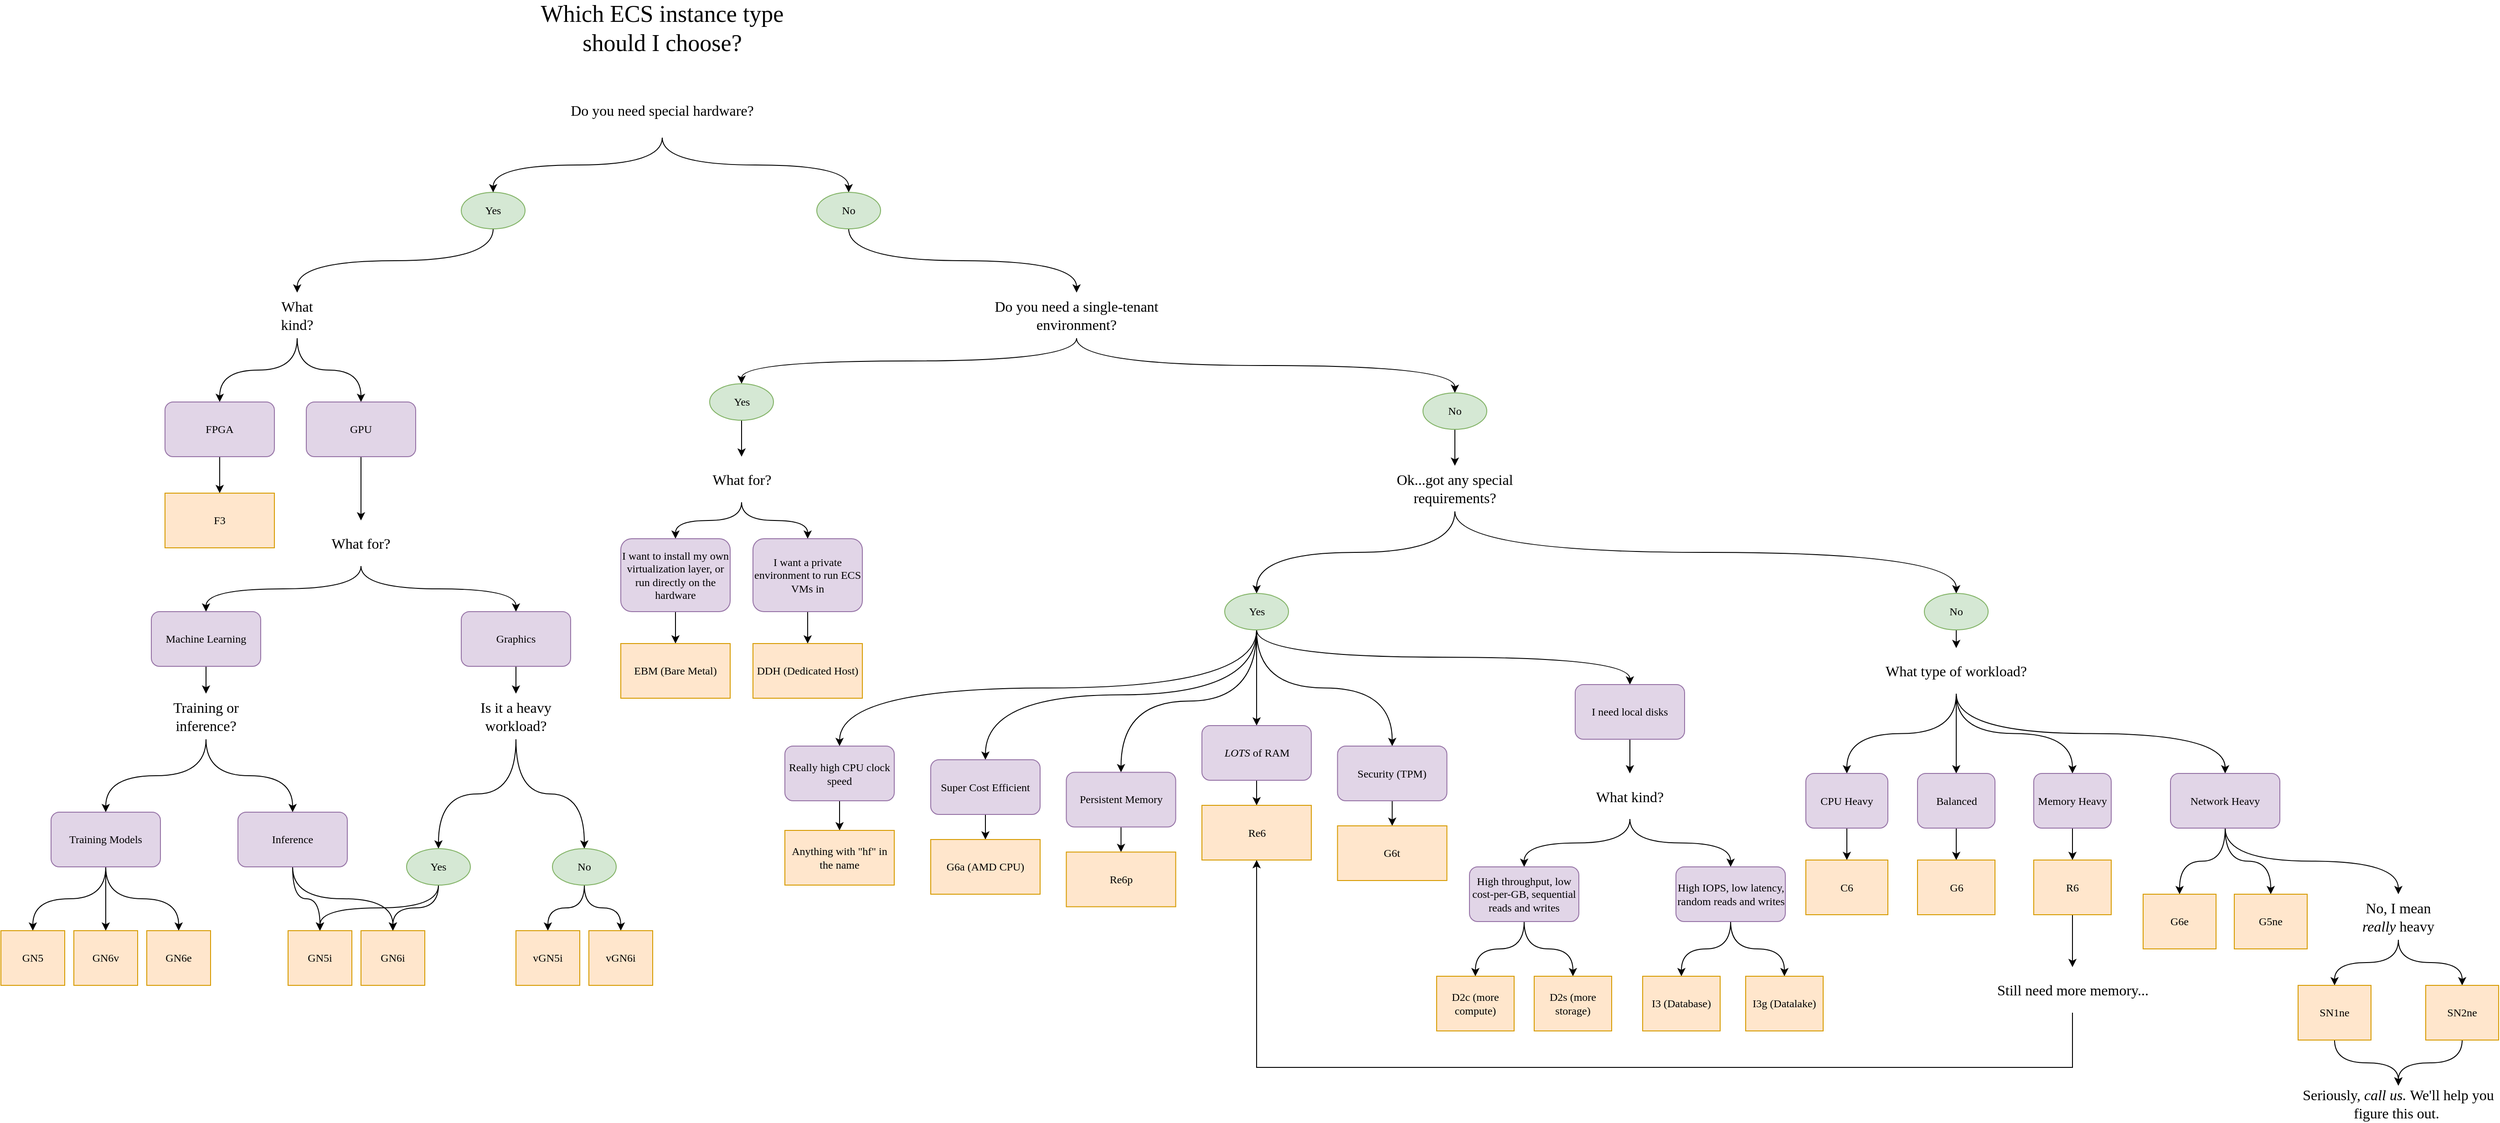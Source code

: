 <mxfile version="14.6.13" type="device"><diagram id="n8OaOCnYiRlnfRQktwz9" name="Page-1"><mxGraphModel dx="2201" dy="877" grid="1" gridSize="10" guides="1" tooltips="1" connect="1" arrows="1" fold="1" page="1" pageScale="1" pageWidth="850" pageHeight="1100" math="0" shadow="0"><root><mxCell id="0"/><mxCell id="1" parent="0"/><mxCell id="SPSwQ6wSTdRWFY398Ety-9" value="&lt;font style=&quot;font-size: 26px&quot;&gt;Which ECS instance type should I choose?&lt;/font&gt;" style="text;html=1;strokeColor=none;fillColor=none;align=center;verticalAlign=middle;whiteSpace=wrap;rounded=0;fontFamily=Verdana;" parent="1" vertex="1"><mxGeometry x="278" y="30" width="295" height="60" as="geometry"/></mxCell><mxCell id="SPSwQ6wSTdRWFY398Ety-26" style="edgeStyle=orthogonalEdgeStyle;curved=1;rounded=0;orthogonalLoop=1;jettySize=auto;html=1;exitX=0.5;exitY=1;exitDx=0;exitDy=0;entryX=0.5;entryY=0;entryDx=0;entryDy=0;fontFamily=Verdana;" parent="1" source="SPSwQ6wSTdRWFY398Ety-14" target="SPSwQ6wSTdRWFY398Ety-22" edge="1"><mxGeometry relative="1" as="geometry"/></mxCell><mxCell id="SPSwQ6wSTdRWFY398Ety-14" value="Yes" style="ellipse;whiteSpace=wrap;html=1;fontFamily=Verdana;fillColor=#d5e8d4;strokeColor=#82b366;" parent="1" vertex="1"><mxGeometry x="205" y="240" width="70" height="40" as="geometry"/></mxCell><mxCell id="SPSwQ6wSTdRWFY398Ety-20" style="edgeStyle=orthogonalEdgeStyle;curved=1;rounded=0;orthogonalLoop=1;jettySize=auto;html=1;exitX=0.5;exitY=1;exitDx=0;exitDy=0;entryX=0.5;entryY=0;entryDx=0;entryDy=0;fontFamily=Verdana;" parent="1" source="SPSwQ6wSTdRWFY398Ety-17" target="SPSwQ6wSTdRWFY398Ety-14" edge="1"><mxGeometry relative="1" as="geometry"/></mxCell><mxCell id="SPSwQ6wSTdRWFY398Ety-21" style="edgeStyle=orthogonalEdgeStyle;curved=1;rounded=0;orthogonalLoop=1;jettySize=auto;html=1;exitX=0.5;exitY=1;exitDx=0;exitDy=0;entryX=0.5;entryY=0;entryDx=0;entryDy=0;fontFamily=Verdana;" parent="1" source="SPSwQ6wSTdRWFY398Ety-17" target="SPSwQ6wSTdRWFY398Ety-18" edge="1"><mxGeometry relative="1" as="geometry"/></mxCell><mxCell id="SPSwQ6wSTdRWFY398Ety-17" value="&lt;font style=&quot;font-size: 16px&quot;&gt;Do you need special hardware?&lt;/font&gt;" style="text;html=1;strokeColor=none;fillColor=none;align=center;verticalAlign=middle;whiteSpace=wrap;rounded=0;fontFamily=Verdana;" parent="1" vertex="1"><mxGeometry x="278" y="120" width="295" height="60" as="geometry"/></mxCell><mxCell id="SPSwQ6wSTdRWFY398Ety-79" style="edgeStyle=orthogonalEdgeStyle;curved=1;rounded=0;orthogonalLoop=1;jettySize=auto;html=1;exitX=0.5;exitY=1;exitDx=0;exitDy=0;entryX=0.5;entryY=0;entryDx=0;entryDy=0;fontFamily=Verdana;" parent="1" source="SPSwQ6wSTdRWFY398Ety-18" target="SPSwQ6wSTdRWFY398Ety-76" edge="1"><mxGeometry relative="1" as="geometry"/></mxCell><mxCell id="SPSwQ6wSTdRWFY398Ety-18" value="No" style="ellipse;whiteSpace=wrap;html=1;fontFamily=Verdana;fillColor=#d5e8d4;strokeColor=#82b366;" parent="1" vertex="1"><mxGeometry x="595" y="240" width="70" height="40" as="geometry"/></mxCell><mxCell id="SPSwQ6wSTdRWFY398Ety-27" style="edgeStyle=orthogonalEdgeStyle;curved=1;rounded=0;orthogonalLoop=1;jettySize=auto;html=1;exitX=0.5;exitY=1;exitDx=0;exitDy=0;entryX=0.5;entryY=0;entryDx=0;entryDy=0;fontFamily=Verdana;" parent="1" source="SPSwQ6wSTdRWFY398Ety-22" target="SPSwQ6wSTdRWFY398Ety-23" edge="1"><mxGeometry relative="1" as="geometry"/></mxCell><mxCell id="SPSwQ6wSTdRWFY398Ety-29" style="edgeStyle=orthogonalEdgeStyle;curved=1;rounded=0;orthogonalLoop=1;jettySize=auto;html=1;exitX=0.5;exitY=1;exitDx=0;exitDy=0;entryX=0.5;entryY=0;entryDx=0;entryDy=0;fontFamily=Verdana;" parent="1" source="SPSwQ6wSTdRWFY398Ety-22" target="SPSwQ6wSTdRWFY398Ety-24" edge="1"><mxGeometry relative="1" as="geometry"/></mxCell><mxCell id="SPSwQ6wSTdRWFY398Ety-22" value="&lt;font style=&quot;font-size: 16px&quot;&gt;What kind?&lt;/font&gt;" style="text;html=1;strokeColor=none;fillColor=none;align=center;verticalAlign=middle;whiteSpace=wrap;rounded=0;fontFamily=Verdana;" parent="1" vertex="1"><mxGeometry x="-10" y="350" width="70" height="50" as="geometry"/></mxCell><mxCell id="SPSwQ6wSTdRWFY398Ety-31" style="edgeStyle=orthogonalEdgeStyle;curved=1;rounded=0;orthogonalLoop=1;jettySize=auto;html=1;exitX=0.5;exitY=1;exitDx=0;exitDy=0;entryX=0.5;entryY=0;entryDx=0;entryDy=0;fontFamily=Verdana;" parent="1" source="SPSwQ6wSTdRWFY398Ety-23" target="SPSwQ6wSTdRWFY398Ety-30" edge="1"><mxGeometry relative="1" as="geometry"/></mxCell><mxCell id="SPSwQ6wSTdRWFY398Ety-23" value="FPGA" style="rounded=1;whiteSpace=wrap;html=1;fontFamily=Verdana;fillColor=#e1d5e7;strokeColor=#9673a6;" parent="1" vertex="1"><mxGeometry x="-120" y="470" width="120" height="60" as="geometry"/></mxCell><mxCell id="SPSwQ6wSTdRWFY398Ety-35" style="edgeStyle=orthogonalEdgeStyle;curved=1;rounded=0;orthogonalLoop=1;jettySize=auto;html=1;exitX=0.5;exitY=1;exitDx=0;exitDy=0;entryX=0.5;entryY=0;entryDx=0;entryDy=0;fontFamily=Verdana;" parent="1" source="SPSwQ6wSTdRWFY398Ety-24" target="SPSwQ6wSTdRWFY398Ety-32" edge="1"><mxGeometry relative="1" as="geometry"/></mxCell><mxCell id="SPSwQ6wSTdRWFY398Ety-24" value="GPU" style="rounded=1;whiteSpace=wrap;html=1;fontFamily=Verdana;fillColor=#e1d5e7;strokeColor=#9673a6;" parent="1" vertex="1"><mxGeometry x="35" y="470" width="120" height="60" as="geometry"/></mxCell><mxCell id="SPSwQ6wSTdRWFY398Ety-30" value="F3" style="rounded=0;whiteSpace=wrap;html=1;fontFamily=Verdana;fillColor=#ffe6cc;strokeColor=#d79b00;" parent="1" vertex="1"><mxGeometry x="-120" y="570" width="120" height="60" as="geometry"/></mxCell><mxCell id="SPSwQ6wSTdRWFY398Ety-37" style="edgeStyle=orthogonalEdgeStyle;curved=1;rounded=0;orthogonalLoop=1;jettySize=auto;html=1;exitX=0.5;exitY=1;exitDx=0;exitDy=0;entryX=0.5;entryY=0;entryDx=0;entryDy=0;fontFamily=Verdana;" parent="1" source="SPSwQ6wSTdRWFY398Ety-32" target="SPSwQ6wSTdRWFY398Ety-33" edge="1"><mxGeometry relative="1" as="geometry"/></mxCell><mxCell id="SPSwQ6wSTdRWFY398Ety-38" style="edgeStyle=orthogonalEdgeStyle;curved=1;rounded=0;orthogonalLoop=1;jettySize=auto;html=1;exitX=0.5;exitY=1;exitDx=0;exitDy=0;fontFamily=Verdana;" parent="1" source="SPSwQ6wSTdRWFY398Ety-32" target="SPSwQ6wSTdRWFY398Ety-34" edge="1"><mxGeometry relative="1" as="geometry"/></mxCell><mxCell id="SPSwQ6wSTdRWFY398Ety-32" value="&lt;font style=&quot;font-size: 16px&quot;&gt;What for?&lt;/font&gt;" style="text;html=1;strokeColor=none;fillColor=none;align=center;verticalAlign=middle;whiteSpace=wrap;rounded=0;fontFamily=Verdana;" parent="1" vertex="1"><mxGeometry x="60" y="600" width="70" height="50" as="geometry"/></mxCell><mxCell id="SPSwQ6wSTdRWFY398Ety-64" style="edgeStyle=orthogonalEdgeStyle;curved=1;rounded=0;orthogonalLoop=1;jettySize=auto;html=1;exitX=0.5;exitY=1;exitDx=0;exitDy=0;fontFamily=Verdana;" parent="1" source="SPSwQ6wSTdRWFY398Ety-33" target="SPSwQ6wSTdRWFY398Ety-59" edge="1"><mxGeometry relative="1" as="geometry"/></mxCell><mxCell id="SPSwQ6wSTdRWFY398Ety-33" value="Machine Learning" style="rounded=1;whiteSpace=wrap;html=1;fontFamily=Verdana;fillColor=#e1d5e7;strokeColor=#9673a6;" parent="1" vertex="1"><mxGeometry x="-135" y="700" width="120" height="60" as="geometry"/></mxCell><mxCell id="SPSwQ6wSTdRWFY398Ety-58" style="edgeStyle=orthogonalEdgeStyle;curved=1;rounded=0;orthogonalLoop=1;jettySize=auto;html=1;exitX=0.5;exitY=1;exitDx=0;exitDy=0;fontFamily=Verdana;" parent="1" source="SPSwQ6wSTdRWFY398Ety-34" target="SPSwQ6wSTdRWFY398Ety-42" edge="1"><mxGeometry relative="1" as="geometry"/></mxCell><mxCell id="SPSwQ6wSTdRWFY398Ety-34" value="Graphics" style="rounded=1;whiteSpace=wrap;html=1;fontFamily=Verdana;fillColor=#e1d5e7;strokeColor=#9673a6;" parent="1" vertex="1"><mxGeometry x="205" y="700" width="120" height="60" as="geometry"/></mxCell><mxCell id="SPSwQ6wSTdRWFY398Ety-67" style="edgeStyle=orthogonalEdgeStyle;curved=1;rounded=0;orthogonalLoop=1;jettySize=auto;html=1;exitX=0.5;exitY=1;exitDx=0;exitDy=0;fontFamily=Verdana;" parent="1" source="SPSwQ6wSTdRWFY398Ety-42" target="SPSwQ6wSTdRWFY398Ety-43" edge="1"><mxGeometry relative="1" as="geometry"/></mxCell><mxCell id="SPSwQ6wSTdRWFY398Ety-68" style="edgeStyle=orthogonalEdgeStyle;curved=1;rounded=0;orthogonalLoop=1;jettySize=auto;html=1;exitX=0.5;exitY=1;exitDx=0;exitDy=0;fontFamily=Verdana;" parent="1" source="SPSwQ6wSTdRWFY398Ety-42" target="SPSwQ6wSTdRWFY398Ety-44" edge="1"><mxGeometry relative="1" as="geometry"/></mxCell><mxCell id="SPSwQ6wSTdRWFY398Ety-42" value="&lt;font style=&quot;font-size: 16px&quot;&gt;Is it a heavy workload?&lt;/font&gt;" style="text;html=1;strokeColor=none;fillColor=none;align=center;verticalAlign=middle;whiteSpace=wrap;rounded=0;fontFamily=Verdana;" parent="1" vertex="1"><mxGeometry x="205" y="790" width="120" height="50" as="geometry"/></mxCell><mxCell id="SPSwQ6wSTdRWFY398Ety-54" style="edgeStyle=orthogonalEdgeStyle;curved=1;rounded=0;orthogonalLoop=1;jettySize=auto;html=1;exitX=0.5;exitY=1;exitDx=0;exitDy=0;entryX=0.5;entryY=0;entryDx=0;entryDy=0;fontFamily=Verdana;" parent="1" source="SPSwQ6wSTdRWFY398Ety-43" target="SPSwQ6wSTdRWFY398Ety-53" edge="1"><mxGeometry relative="1" as="geometry"/></mxCell><mxCell id="SPSwQ6wSTdRWFY398Ety-55" style="edgeStyle=orthogonalEdgeStyle;curved=1;rounded=0;orthogonalLoop=1;jettySize=auto;html=1;exitX=0.5;exitY=1;exitDx=0;exitDy=0;fontFamily=Verdana;" parent="1" source="SPSwQ6wSTdRWFY398Ety-43" target="SPSwQ6wSTdRWFY398Ety-52" edge="1"><mxGeometry relative="1" as="geometry"/></mxCell><mxCell id="SPSwQ6wSTdRWFY398Ety-43" value="Yes" style="ellipse;whiteSpace=wrap;html=1;fontFamily=Verdana;fillColor=#d5e8d4;strokeColor=#82b366;" parent="1" vertex="1"><mxGeometry x="145" y="960" width="70" height="40" as="geometry"/></mxCell><mxCell id="SPSwQ6wSTdRWFY398Ety-56" style="edgeStyle=orthogonalEdgeStyle;curved=1;rounded=0;orthogonalLoop=1;jettySize=auto;html=1;exitX=0.5;exitY=1;exitDx=0;exitDy=0;entryX=0.5;entryY=0;entryDx=0;entryDy=0;fontFamily=Verdana;" parent="1" source="SPSwQ6wSTdRWFY398Ety-44" target="SPSwQ6wSTdRWFY398Ety-49" edge="1"><mxGeometry relative="1" as="geometry"/></mxCell><mxCell id="SPSwQ6wSTdRWFY398Ety-57" style="edgeStyle=orthogonalEdgeStyle;curved=1;rounded=0;orthogonalLoop=1;jettySize=auto;html=1;exitX=0.5;exitY=1;exitDx=0;exitDy=0;entryX=0.5;entryY=0;entryDx=0;entryDy=0;fontFamily=Verdana;" parent="1" source="SPSwQ6wSTdRWFY398Ety-44" target="SPSwQ6wSTdRWFY398Ety-48" edge="1"><mxGeometry relative="1" as="geometry"/></mxCell><mxCell id="SPSwQ6wSTdRWFY398Ety-44" value="No" style="ellipse;whiteSpace=wrap;html=1;fontFamily=Verdana;fillColor=#d5e8d4;strokeColor=#82b366;" parent="1" vertex="1"><mxGeometry x="305" y="960" width="70" height="40" as="geometry"/></mxCell><mxCell id="SPSwQ6wSTdRWFY398Ety-48" value="vGN6i" style="rounded=0;whiteSpace=wrap;html=1;fontFamily=Verdana;fillColor=#ffe6cc;strokeColor=#d79b00;" parent="1" vertex="1"><mxGeometry x="345" y="1050" width="70" height="60" as="geometry"/></mxCell><mxCell id="SPSwQ6wSTdRWFY398Ety-49" value="vGN5i" style="rounded=0;whiteSpace=wrap;html=1;fontFamily=Verdana;fillColor=#ffe6cc;strokeColor=#d79b00;" parent="1" vertex="1"><mxGeometry x="265" y="1050" width="70" height="60" as="geometry"/></mxCell><mxCell id="SPSwQ6wSTdRWFY398Ety-52" value="GN6i" style="rounded=0;whiteSpace=wrap;html=1;fontFamily=Verdana;fillColor=#ffe6cc;strokeColor=#d79b00;" parent="1" vertex="1"><mxGeometry x="95" y="1050" width="70" height="60" as="geometry"/></mxCell><mxCell id="SPSwQ6wSTdRWFY398Ety-53" value="GN5i" style="rounded=0;whiteSpace=wrap;html=1;fontFamily=Verdana;fillColor=#ffe6cc;strokeColor=#d79b00;" parent="1" vertex="1"><mxGeometry x="15" y="1050" width="70" height="60" as="geometry"/></mxCell><mxCell id="SPSwQ6wSTdRWFY398Ety-65" style="edgeStyle=orthogonalEdgeStyle;curved=1;rounded=0;orthogonalLoop=1;jettySize=auto;html=1;exitX=0.5;exitY=1;exitDx=0;exitDy=0;entryX=0.5;entryY=0;entryDx=0;entryDy=0;fontFamily=Verdana;" parent="1" source="SPSwQ6wSTdRWFY398Ety-59" target="SPSwQ6wSTdRWFY398Ety-60" edge="1"><mxGeometry relative="1" as="geometry"/></mxCell><mxCell id="SPSwQ6wSTdRWFY398Ety-66" style="edgeStyle=orthogonalEdgeStyle;curved=1;rounded=0;orthogonalLoop=1;jettySize=auto;html=1;exitX=0.5;exitY=1;exitDx=0;exitDy=0;entryX=0.5;entryY=0;entryDx=0;entryDy=0;fontFamily=Verdana;" parent="1" source="SPSwQ6wSTdRWFY398Ety-59" target="SPSwQ6wSTdRWFY398Ety-61" edge="1"><mxGeometry relative="1" as="geometry"/></mxCell><mxCell id="SPSwQ6wSTdRWFY398Ety-59" value="&lt;font style=&quot;font-size: 16px&quot;&gt;Training or inference?&lt;/font&gt;" style="text;html=1;strokeColor=none;fillColor=none;align=center;verticalAlign=middle;whiteSpace=wrap;rounded=0;fontFamily=Verdana;" parent="1" vertex="1"><mxGeometry x="-130" y="790" width="110" height="50" as="geometry"/></mxCell><mxCell id="SPSwQ6wSTdRWFY398Ety-73" style="edgeStyle=orthogonalEdgeStyle;curved=1;rounded=0;orthogonalLoop=1;jettySize=auto;html=1;exitX=0.5;exitY=1;exitDx=0;exitDy=0;entryX=0.5;entryY=0;entryDx=0;entryDy=0;fontFamily=Verdana;" parent="1" source="SPSwQ6wSTdRWFY398Ety-60" target="SPSwQ6wSTdRWFY398Ety-69" edge="1"><mxGeometry relative="1" as="geometry"/></mxCell><mxCell id="SPSwQ6wSTdRWFY398Ety-74" style="edgeStyle=orthogonalEdgeStyle;curved=1;rounded=0;orthogonalLoop=1;jettySize=auto;html=1;exitX=0.5;exitY=1;exitDx=0;exitDy=0;entryX=0.5;entryY=0;entryDx=0;entryDy=0;fontFamily=Verdana;" parent="1" source="SPSwQ6wSTdRWFY398Ety-60" target="SPSwQ6wSTdRWFY398Ety-72" edge="1"><mxGeometry relative="1" as="geometry"/></mxCell><mxCell id="SPSwQ6wSTdRWFY398Ety-75" style="edgeStyle=orthogonalEdgeStyle;curved=1;rounded=0;orthogonalLoop=1;jettySize=auto;html=1;exitX=0.5;exitY=1;exitDx=0;exitDy=0;entryX=0.5;entryY=0;entryDx=0;entryDy=0;fontFamily=Verdana;" parent="1" source="SPSwQ6wSTdRWFY398Ety-60" target="SPSwQ6wSTdRWFY398Ety-71" edge="1"><mxGeometry relative="1" as="geometry"/></mxCell><mxCell id="SPSwQ6wSTdRWFY398Ety-60" value="Training Models" style="rounded=1;whiteSpace=wrap;html=1;fontFamily=Verdana;fillColor=#e1d5e7;strokeColor=#9673a6;" parent="1" vertex="1"><mxGeometry x="-245" y="920" width="120" height="60" as="geometry"/></mxCell><mxCell id="SPSwQ6wSTdRWFY398Ety-62" style="edgeStyle=orthogonalEdgeStyle;curved=1;rounded=0;orthogonalLoop=1;jettySize=auto;html=1;exitX=0.5;exitY=1;exitDx=0;exitDy=0;entryX=0.5;entryY=0;entryDx=0;entryDy=0;fontFamily=Verdana;" parent="1" source="SPSwQ6wSTdRWFY398Ety-61" target="SPSwQ6wSTdRWFY398Ety-52" edge="1"><mxGeometry relative="1" as="geometry"/></mxCell><mxCell id="SPSwQ6wSTdRWFY398Ety-63" style="edgeStyle=orthogonalEdgeStyle;curved=1;rounded=0;orthogonalLoop=1;jettySize=auto;html=1;exitX=0.5;exitY=1;exitDx=0;exitDy=0;entryX=0.5;entryY=0;entryDx=0;entryDy=0;fontFamily=Verdana;" parent="1" source="SPSwQ6wSTdRWFY398Ety-61" target="SPSwQ6wSTdRWFY398Ety-53" edge="1"><mxGeometry relative="1" as="geometry"/></mxCell><mxCell id="SPSwQ6wSTdRWFY398Ety-61" value="Inference" style="rounded=1;whiteSpace=wrap;html=1;fontFamily=Verdana;fillColor=#e1d5e7;strokeColor=#9673a6;" parent="1" vertex="1"><mxGeometry x="-40" y="920" width="120" height="60" as="geometry"/></mxCell><mxCell id="SPSwQ6wSTdRWFY398Ety-69" value="GN5" style="rounded=0;whiteSpace=wrap;html=1;fontFamily=Verdana;fillColor=#ffe6cc;strokeColor=#d79b00;" parent="1" vertex="1"><mxGeometry x="-300" y="1050" width="70" height="60" as="geometry"/></mxCell><mxCell id="SPSwQ6wSTdRWFY398Ety-71" value="GN6v" style="rounded=0;whiteSpace=wrap;html=1;fontFamily=Verdana;fillColor=#ffe6cc;strokeColor=#d79b00;" parent="1" vertex="1"><mxGeometry x="-220" y="1050" width="70" height="60" as="geometry"/></mxCell><mxCell id="SPSwQ6wSTdRWFY398Ety-72" value="GN6e" style="rounded=0;whiteSpace=wrap;html=1;fontFamily=Verdana;fillColor=#ffe6cc;strokeColor=#d79b00;" parent="1" vertex="1"><mxGeometry x="-140" y="1050" width="70" height="60" as="geometry"/></mxCell><mxCell id="SPSwQ6wSTdRWFY398Ety-85" style="edgeStyle=orthogonalEdgeStyle;curved=1;rounded=0;orthogonalLoop=1;jettySize=auto;html=1;exitX=0.5;exitY=1;exitDx=0;exitDy=0;entryX=0.5;entryY=0;entryDx=0;entryDy=0;fontFamily=Verdana;" parent="1" source="SPSwQ6wSTdRWFY398Ety-76" target="SPSwQ6wSTdRWFY398Ety-82" edge="1"><mxGeometry relative="1" as="geometry"/></mxCell><mxCell id="SPSwQ6wSTdRWFY398Ety-86" style="edgeStyle=orthogonalEdgeStyle;curved=1;rounded=0;orthogonalLoop=1;jettySize=auto;html=1;exitX=0.5;exitY=1;exitDx=0;exitDy=0;fontFamily=Verdana;" parent="1" source="SPSwQ6wSTdRWFY398Ety-76" target="SPSwQ6wSTdRWFY398Ety-84" edge="1"><mxGeometry relative="1" as="geometry"/></mxCell><mxCell id="SPSwQ6wSTdRWFY398Ety-76" value="&lt;span style=&quot;font-size: 16px&quot;&gt;Do you need a single-tenant environment?&lt;/span&gt;" style="text;html=1;strokeColor=none;fillColor=none;align=center;verticalAlign=middle;whiteSpace=wrap;rounded=0;fontFamily=Verdana;" parent="1" vertex="1"><mxGeometry x="760" y="350" width="240" height="50" as="geometry"/></mxCell><mxCell id="SPSwQ6wSTdRWFY398Ety-88" style="edgeStyle=orthogonalEdgeStyle;curved=1;rounded=0;orthogonalLoop=1;jettySize=auto;html=1;exitX=0.5;exitY=1;exitDx=0;exitDy=0;fontFamily=Verdana;" parent="1" source="SPSwQ6wSTdRWFY398Ety-82" target="SPSwQ6wSTdRWFY398Ety-87" edge="1"><mxGeometry relative="1" as="geometry"/></mxCell><mxCell id="SPSwQ6wSTdRWFY398Ety-82" value="Yes" style="ellipse;whiteSpace=wrap;html=1;fontFamily=Verdana;fillColor=#d5e8d4;strokeColor=#82b366;" parent="1" vertex="1"><mxGeometry x="477.5" y="450" width="70" height="40" as="geometry"/></mxCell><mxCell id="SPSwQ6wSTdRWFY398Ety-104" style="edgeStyle=orthogonalEdgeStyle;curved=1;rounded=0;orthogonalLoop=1;jettySize=auto;html=1;exitX=0.5;exitY=1;exitDx=0;exitDy=0;entryX=0.5;entryY=0;entryDx=0;entryDy=0;fontFamily=Verdana;" parent="1" source="SPSwQ6wSTdRWFY398Ety-84" target="SPSwQ6wSTdRWFY398Ety-101" edge="1"><mxGeometry relative="1" as="geometry"/></mxCell><mxCell id="SPSwQ6wSTdRWFY398Ety-84" value="No" style="ellipse;whiteSpace=wrap;html=1;fontFamily=Verdana;fillColor=#d5e8d4;strokeColor=#82b366;" parent="1" vertex="1"><mxGeometry x="1260" y="460" width="70" height="40" as="geometry"/></mxCell><mxCell id="SPSwQ6wSTdRWFY398Ety-91" style="edgeStyle=orthogonalEdgeStyle;curved=1;rounded=0;orthogonalLoop=1;jettySize=auto;html=1;exitX=0.5;exitY=1;exitDx=0;exitDy=0;fontFamily=Verdana;" parent="1" source="SPSwQ6wSTdRWFY398Ety-87" target="SPSwQ6wSTdRWFY398Ety-89" edge="1"><mxGeometry relative="1" as="geometry"/></mxCell><mxCell id="SPSwQ6wSTdRWFY398Ety-92" style="edgeStyle=orthogonalEdgeStyle;curved=1;rounded=0;orthogonalLoop=1;jettySize=auto;html=1;exitX=0.5;exitY=1;exitDx=0;exitDy=0;entryX=0.5;entryY=0;entryDx=0;entryDy=0;fontFamily=Verdana;" parent="1" source="SPSwQ6wSTdRWFY398Ety-87" target="SPSwQ6wSTdRWFY398Ety-90" edge="1"><mxGeometry relative="1" as="geometry"/></mxCell><mxCell id="SPSwQ6wSTdRWFY398Ety-87" value="&lt;span style=&quot;font-size: 16px&quot;&gt;What for?&lt;/span&gt;" style="text;html=1;strokeColor=none;fillColor=none;align=center;verticalAlign=middle;whiteSpace=wrap;rounded=0;fontFamily=Verdana;" parent="1" vertex="1"><mxGeometry x="422.5" y="530" width="180" height="50" as="geometry"/></mxCell><mxCell id="SPSwQ6wSTdRWFY398Ety-95" style="edgeStyle=orthogonalEdgeStyle;curved=1;rounded=0;orthogonalLoop=1;jettySize=auto;html=1;exitX=0.5;exitY=1;exitDx=0;exitDy=0;entryX=0.5;entryY=0;entryDx=0;entryDy=0;fontFamily=Verdana;" parent="1" source="SPSwQ6wSTdRWFY398Ety-89" target="SPSwQ6wSTdRWFY398Ety-93" edge="1"><mxGeometry relative="1" as="geometry"/></mxCell><mxCell id="SPSwQ6wSTdRWFY398Ety-89" value="I want to install my own virtualization layer, or run directly on the hardware" style="rounded=1;whiteSpace=wrap;html=1;fontFamily=Verdana;fillColor=#e1d5e7;strokeColor=#9673a6;" parent="1" vertex="1"><mxGeometry x="380" y="620" width="120" height="80" as="geometry"/></mxCell><mxCell id="SPSwQ6wSTdRWFY398Ety-96" style="edgeStyle=orthogonalEdgeStyle;curved=1;rounded=0;orthogonalLoop=1;jettySize=auto;html=1;exitX=0.5;exitY=1;exitDx=0;exitDy=0;entryX=0.5;entryY=0;entryDx=0;entryDy=0;fontFamily=Verdana;" parent="1" source="SPSwQ6wSTdRWFY398Ety-90" target="SPSwQ6wSTdRWFY398Ety-94" edge="1"><mxGeometry relative="1" as="geometry"/></mxCell><mxCell id="SPSwQ6wSTdRWFY398Ety-90" value="I want a private environment to run ECS VMs in" style="rounded=1;whiteSpace=wrap;html=1;fontFamily=Verdana;fillColor=#e1d5e7;strokeColor=#9673a6;" parent="1" vertex="1"><mxGeometry x="525" y="620" width="120" height="80" as="geometry"/></mxCell><mxCell id="SPSwQ6wSTdRWFY398Ety-93" value="EBM (Bare Metal)" style="rounded=0;whiteSpace=wrap;html=1;fontFamily=Verdana;fillColor=#ffe6cc;strokeColor=#d79b00;" parent="1" vertex="1"><mxGeometry x="380" y="735" width="120" height="60" as="geometry"/></mxCell><mxCell id="SPSwQ6wSTdRWFY398Ety-94" value="DDH (Dedicated Host)" style="rounded=0;whiteSpace=wrap;html=1;fontFamily=Verdana;fillColor=#ffe6cc;strokeColor=#d79b00;" parent="1" vertex="1"><mxGeometry x="525" y="735" width="120" height="60" as="geometry"/></mxCell><mxCell id="SPSwQ6wSTdRWFY398Ety-105" style="edgeStyle=orthogonalEdgeStyle;curved=1;rounded=0;orthogonalLoop=1;jettySize=auto;html=1;exitX=0.5;exitY=1;exitDx=0;exitDy=0;entryX=0.5;entryY=0;entryDx=0;entryDy=0;fontFamily=Verdana;" parent="1" source="SPSwQ6wSTdRWFY398Ety-101" target="SPSwQ6wSTdRWFY398Ety-102" edge="1"><mxGeometry relative="1" as="geometry"/></mxCell><mxCell id="SPSwQ6wSTdRWFY398Ety-106" style="edgeStyle=orthogonalEdgeStyle;curved=1;rounded=0;orthogonalLoop=1;jettySize=auto;html=1;exitX=0.5;exitY=1;exitDx=0;exitDy=0;entryX=0.5;entryY=0;entryDx=0;entryDy=0;fontFamily=Verdana;" parent="1" source="SPSwQ6wSTdRWFY398Ety-101" target="SPSwQ6wSTdRWFY398Ety-103" edge="1"><mxGeometry relative="1" as="geometry"/></mxCell><mxCell id="SPSwQ6wSTdRWFY398Ety-101" value="&lt;span style=&quot;font-size: 16px&quot;&gt;Ok...got any special requirements?&lt;/span&gt;" style="text;html=1;strokeColor=none;fillColor=none;align=center;verticalAlign=middle;whiteSpace=wrap;rounded=0;fontFamily=Verdana;" parent="1" vertex="1"><mxGeometry x="1205" y="540" width="180" height="50" as="geometry"/></mxCell><mxCell id="SPSwQ6wSTdRWFY398Ety-156" style="edgeStyle=orthogonalEdgeStyle;curved=1;rounded=0;orthogonalLoop=1;jettySize=auto;html=1;exitX=0.5;exitY=1;exitDx=0;exitDy=0;entryX=0.5;entryY=0;entryDx=0;entryDy=0;fontFamily=Verdana;" parent="1" source="SPSwQ6wSTdRWFY398Ety-102" target="SPSwQ6wSTdRWFY398Ety-140" edge="1"><mxGeometry relative="1" as="geometry"/></mxCell><mxCell id="SPSwQ6wSTdRWFY398Ety-169" style="edgeStyle=orthogonalEdgeStyle;curved=1;rounded=0;orthogonalLoop=1;jettySize=auto;html=1;exitX=0.5;exitY=1;exitDx=0;exitDy=0;entryX=0.5;entryY=0;entryDx=0;entryDy=0;fontFamily=Verdana;" parent="1" source="SPSwQ6wSTdRWFY398Ety-102" target="SPSwQ6wSTdRWFY398Ety-160" edge="1"><mxGeometry relative="1" as="geometry"/></mxCell><mxCell id="SPSwQ6wSTdRWFY398Ety-170" style="edgeStyle=orthogonalEdgeStyle;curved=1;rounded=0;orthogonalLoop=1;jettySize=auto;html=1;exitX=0.5;exitY=1;exitDx=0;exitDy=0;entryX=0.5;entryY=0;entryDx=0;entryDy=0;fontFamily=Verdana;" parent="1" source="SPSwQ6wSTdRWFY398Ety-102" target="SPSwQ6wSTdRWFY398Ety-157" edge="1"><mxGeometry relative="1" as="geometry"/></mxCell><mxCell id="SPSwQ6wSTdRWFY398Ety-171" style="edgeStyle=orthogonalEdgeStyle;curved=1;rounded=0;orthogonalLoop=1;jettySize=auto;html=1;exitX=0.5;exitY=1;exitDx=0;exitDy=0;entryX=0.5;entryY=0;entryDx=0;entryDy=0;fontFamily=Verdana;" parent="1" source="SPSwQ6wSTdRWFY398Ety-102" target="SPSwQ6wSTdRWFY398Ety-164" edge="1"><mxGeometry relative="1" as="geometry"/></mxCell><mxCell id="SPSwQ6wSTdRWFY398Ety-172" style="edgeStyle=orthogonalEdgeStyle;curved=1;rounded=0;orthogonalLoop=1;jettySize=auto;html=1;exitX=0.5;exitY=1;exitDx=0;exitDy=0;entryX=0.5;entryY=0;entryDx=0;entryDy=0;fontFamily=Verdana;" parent="1" source="SPSwQ6wSTdRWFY398Ety-102" target="SPSwQ6wSTdRWFY398Ety-167" edge="1"><mxGeometry relative="1" as="geometry"/></mxCell><mxCell id="SPSwQ6wSTdRWFY398Ety-183" style="edgeStyle=orthogonalEdgeStyle;curved=1;rounded=0;orthogonalLoop=1;jettySize=auto;html=1;exitX=0.5;exitY=1;exitDx=0;exitDy=0;fontFamily=Verdana;fontSize=16;" parent="1" source="SPSwQ6wSTdRWFY398Ety-102" target="SPSwQ6wSTdRWFY398Ety-180" edge="1"><mxGeometry relative="1" as="geometry"/></mxCell><mxCell id="SPSwQ6wSTdRWFY398Ety-102" value="Yes" style="ellipse;whiteSpace=wrap;html=1;fontFamily=Verdana;fillColor=#d5e8d4;strokeColor=#82b366;" parent="1" vertex="1"><mxGeometry x="1042.5" y="680" width="70" height="40" as="geometry"/></mxCell><mxCell id="SPSwQ6wSTdRWFY398Ety-138" style="edgeStyle=orthogonalEdgeStyle;curved=1;rounded=0;orthogonalLoop=1;jettySize=auto;html=1;exitX=0.5;exitY=1;exitDx=0;exitDy=0;entryX=0.5;entryY=0;entryDx=0;entryDy=0;fontFamily=Verdana;" parent="1" source="SPSwQ6wSTdRWFY398Ety-103" target="SPSwQ6wSTdRWFY398Ety-107" edge="1"><mxGeometry relative="1" as="geometry"/></mxCell><mxCell id="SPSwQ6wSTdRWFY398Ety-103" value="No" style="ellipse;whiteSpace=wrap;html=1;fontFamily=Verdana;fillColor=#d5e8d4;strokeColor=#82b366;" parent="1" vertex="1"><mxGeometry x="1810" y="680" width="70" height="40" as="geometry"/></mxCell><mxCell id="SPSwQ6wSTdRWFY398Ety-130" style="edgeStyle=orthogonalEdgeStyle;curved=1;rounded=0;orthogonalLoop=1;jettySize=auto;html=1;exitX=0.5;exitY=1;exitDx=0;exitDy=0;entryX=0.5;entryY=0;entryDx=0;entryDy=0;fontFamily=Verdana;" parent="1" source="SPSwQ6wSTdRWFY398Ety-107" target="SPSwQ6wSTdRWFY398Ety-108" edge="1"><mxGeometry relative="1" as="geometry"/></mxCell><mxCell id="SPSwQ6wSTdRWFY398Ety-131" style="edgeStyle=orthogonalEdgeStyle;curved=1;rounded=0;orthogonalLoop=1;jettySize=auto;html=1;exitX=0.5;exitY=1;exitDx=0;exitDy=0;fontFamily=Verdana;" parent="1" source="SPSwQ6wSTdRWFY398Ety-107" target="SPSwQ6wSTdRWFY398Ety-109" edge="1"><mxGeometry relative="1" as="geometry"/></mxCell><mxCell id="SPSwQ6wSTdRWFY398Ety-132" style="edgeStyle=orthogonalEdgeStyle;curved=1;rounded=0;orthogonalLoop=1;jettySize=auto;html=1;exitX=0.5;exitY=1;exitDx=0;exitDy=0;entryX=0.5;entryY=0;entryDx=0;entryDy=0;fontFamily=Verdana;" parent="1" source="SPSwQ6wSTdRWFY398Ety-107" target="SPSwQ6wSTdRWFY398Ety-110" edge="1"><mxGeometry relative="1" as="geometry"/></mxCell><mxCell id="SPSwQ6wSTdRWFY398Ety-133" style="edgeStyle=orthogonalEdgeStyle;curved=1;rounded=0;orthogonalLoop=1;jettySize=auto;html=1;exitX=0.5;exitY=1;exitDx=0;exitDy=0;entryX=0.5;entryY=0;entryDx=0;entryDy=0;fontFamily=Verdana;" parent="1" source="SPSwQ6wSTdRWFY398Ety-107" target="SPSwQ6wSTdRWFY398Ety-111" edge="1"><mxGeometry relative="1" as="geometry"/></mxCell><mxCell id="SPSwQ6wSTdRWFY398Ety-107" value="&lt;span style=&quot;font-size: 16px&quot;&gt;What type of workload?&lt;/span&gt;" style="text;html=1;strokeColor=none;fillColor=none;align=center;verticalAlign=middle;whiteSpace=wrap;rounded=0;fontFamily=Verdana;" parent="1" vertex="1"><mxGeometry x="1755" y="740" width="180" height="50" as="geometry"/></mxCell><mxCell id="SPSwQ6wSTdRWFY398Ety-119" style="edgeStyle=orthogonalEdgeStyle;curved=1;rounded=0;orthogonalLoop=1;jettySize=auto;html=1;exitX=0.5;exitY=1;exitDx=0;exitDy=0;entryX=0.5;entryY=0;entryDx=0;entryDy=0;fontFamily=Verdana;" parent="1" source="SPSwQ6wSTdRWFY398Ety-108" target="SPSwQ6wSTdRWFY398Ety-112" edge="1"><mxGeometry relative="1" as="geometry"/></mxCell><mxCell id="SPSwQ6wSTdRWFY398Ety-108" value="CPU Heavy" style="rounded=1;whiteSpace=wrap;html=1;fontFamily=Verdana;fillColor=#e1d5e7;strokeColor=#9673a6;" parent="1" vertex="1"><mxGeometry x="1680" y="877.5" width="90" height="60" as="geometry"/></mxCell><mxCell id="SPSwQ6wSTdRWFY398Ety-120" style="edgeStyle=orthogonalEdgeStyle;curved=1;rounded=0;orthogonalLoop=1;jettySize=auto;html=1;exitX=0.5;exitY=1;exitDx=0;exitDy=0;entryX=0.5;entryY=0;entryDx=0;entryDy=0;fontFamily=Verdana;" parent="1" source="SPSwQ6wSTdRWFY398Ety-109" target="SPSwQ6wSTdRWFY398Ety-113" edge="1"><mxGeometry relative="1" as="geometry"/></mxCell><mxCell id="SPSwQ6wSTdRWFY398Ety-109" value="Balanced" style="rounded=1;whiteSpace=wrap;html=1;fontFamily=Verdana;fillColor=#e1d5e7;strokeColor=#9673a6;" parent="1" vertex="1"><mxGeometry x="1802.5" y="877.5" width="85" height="60" as="geometry"/></mxCell><mxCell id="SPSwQ6wSTdRWFY398Ety-121" style="edgeStyle=orthogonalEdgeStyle;curved=1;rounded=0;orthogonalLoop=1;jettySize=auto;html=1;exitX=0.5;exitY=1;exitDx=0;exitDy=0;entryX=0.5;entryY=0;entryDx=0;entryDy=0;fontFamily=Verdana;" parent="1" source="SPSwQ6wSTdRWFY398Ety-110" target="SPSwQ6wSTdRWFY398Ety-114" edge="1"><mxGeometry relative="1" as="geometry"/></mxCell><mxCell id="SPSwQ6wSTdRWFY398Ety-110" value="Memory Heavy" style="rounded=1;whiteSpace=wrap;html=1;fontFamily=Verdana;fillColor=#e1d5e7;strokeColor=#9673a6;" parent="1" vertex="1"><mxGeometry x="1930" y="877.5" width="85" height="60" as="geometry"/></mxCell><mxCell id="SPSwQ6wSTdRWFY398Ety-127" style="edgeStyle=orthogonalEdgeStyle;curved=1;rounded=0;orthogonalLoop=1;jettySize=auto;html=1;exitX=0.5;exitY=1;exitDx=0;exitDy=0;entryX=0.5;entryY=0;entryDx=0;entryDy=0;fontFamily=Verdana;" parent="1" source="SPSwQ6wSTdRWFY398Ety-111" target="SPSwQ6wSTdRWFY398Ety-115" edge="1"><mxGeometry relative="1" as="geometry"/></mxCell><mxCell id="SPSwQ6wSTdRWFY398Ety-128" style="edgeStyle=orthogonalEdgeStyle;curved=1;rounded=0;orthogonalLoop=1;jettySize=auto;html=1;exitX=0.5;exitY=1;exitDx=0;exitDy=0;fontFamily=Verdana;" parent="1" source="SPSwQ6wSTdRWFY398Ety-111" target="SPSwQ6wSTdRWFY398Ety-116" edge="1"><mxGeometry relative="1" as="geometry"/></mxCell><mxCell id="SPSwQ6wSTdRWFY398Ety-137" style="edgeStyle=orthogonalEdgeStyle;curved=1;rounded=0;orthogonalLoop=1;jettySize=auto;html=1;exitX=0.5;exitY=1;exitDx=0;exitDy=0;entryX=0.5;entryY=0;entryDx=0;entryDy=0;fontFamily=Verdana;" parent="1" source="SPSwQ6wSTdRWFY398Ety-111" target="SPSwQ6wSTdRWFY398Ety-122" edge="1"><mxGeometry relative="1" as="geometry"/></mxCell><mxCell id="SPSwQ6wSTdRWFY398Ety-111" value="Network Heavy" style="rounded=1;whiteSpace=wrap;html=1;fontFamily=Verdana;fillColor=#e1d5e7;strokeColor=#9673a6;" parent="1" vertex="1"><mxGeometry x="2080" y="877.5" width="120" height="60" as="geometry"/></mxCell><mxCell id="SPSwQ6wSTdRWFY398Ety-112" value="C6" style="rounded=0;whiteSpace=wrap;html=1;fontFamily=Verdana;fillColor=#ffe6cc;strokeColor=#d79b00;" parent="1" vertex="1"><mxGeometry x="1680" y="972.5" width="90" height="60" as="geometry"/></mxCell><mxCell id="SPSwQ6wSTdRWFY398Ety-113" value="G6" style="rounded=0;whiteSpace=wrap;html=1;fontFamily=Verdana;fillColor=#ffe6cc;strokeColor=#d79b00;" parent="1" vertex="1"><mxGeometry x="1802.5" y="972.5" width="85" height="60" as="geometry"/></mxCell><mxCell id="SPSwQ6wSTdRWFY398Ety-175" style="edgeStyle=orthogonalEdgeStyle;rounded=0;orthogonalLoop=1;jettySize=auto;html=1;exitX=0.5;exitY=1;exitDx=0;exitDy=0;entryX=0.5;entryY=0;entryDx=0;entryDy=0;fontFamily=Verdana;" parent="1" source="SPSwQ6wSTdRWFY398Ety-114" target="SPSwQ6wSTdRWFY398Ety-174" edge="1"><mxGeometry relative="1" as="geometry"/></mxCell><mxCell id="SPSwQ6wSTdRWFY398Ety-114" value="R6" style="rounded=0;whiteSpace=wrap;html=1;fontFamily=Verdana;fillColor=#ffe6cc;strokeColor=#d79b00;" parent="1" vertex="1"><mxGeometry x="1930" y="972.5" width="85" height="60" as="geometry"/></mxCell><mxCell id="SPSwQ6wSTdRWFY398Ety-115" value="G6e" style="rounded=0;whiteSpace=wrap;html=1;fontFamily=Verdana;fillColor=#ffe6cc;strokeColor=#d79b00;" parent="1" vertex="1"><mxGeometry x="2050" y="1010" width="80" height="60" as="geometry"/></mxCell><mxCell id="SPSwQ6wSTdRWFY398Ety-116" value="G5ne" style="rounded=0;whiteSpace=wrap;html=1;fontFamily=Verdana;fillColor=#ffe6cc;strokeColor=#d79b00;" parent="1" vertex="1"><mxGeometry x="2150" y="1010" width="80" height="60" as="geometry"/></mxCell><mxCell id="SPSwQ6wSTdRWFY398Ety-125" style="edgeStyle=orthogonalEdgeStyle;curved=1;rounded=0;orthogonalLoop=1;jettySize=auto;html=1;exitX=0.5;exitY=1;exitDx=0;exitDy=0;entryX=0.5;entryY=0;entryDx=0;entryDy=0;fontFamily=Verdana;" parent="1" source="SPSwQ6wSTdRWFY398Ety-122" target="SPSwQ6wSTdRWFY398Ety-123" edge="1"><mxGeometry relative="1" as="geometry"/></mxCell><mxCell id="SPSwQ6wSTdRWFY398Ety-126" style="edgeStyle=orthogonalEdgeStyle;curved=1;rounded=0;orthogonalLoop=1;jettySize=auto;html=1;exitX=0.5;exitY=1;exitDx=0;exitDy=0;fontFamily=Verdana;" parent="1" source="SPSwQ6wSTdRWFY398Ety-122" target="SPSwQ6wSTdRWFY398Ety-124" edge="1"><mxGeometry relative="1" as="geometry"/></mxCell><mxCell id="SPSwQ6wSTdRWFY398Ety-122" value="&lt;font style=&quot;font-size: 16px&quot;&gt;No, I mean &lt;i&gt;really&lt;/i&gt;&amp;nbsp;heavy&lt;/font&gt;" style="text;html=1;strokeColor=none;fillColor=none;align=center;verticalAlign=middle;whiteSpace=wrap;rounded=0;fontFamily=Verdana;" parent="1" vertex="1"><mxGeometry x="2260" y="1010" width="140" height="50" as="geometry"/></mxCell><mxCell id="SPSwQ6wSTdRWFY398Ety-178" style="edgeStyle=orthogonalEdgeStyle;rounded=0;orthogonalLoop=1;jettySize=auto;html=1;exitX=0.5;exitY=1;exitDx=0;exitDy=0;entryX=0.5;entryY=0;entryDx=0;entryDy=0;fontFamily=Verdana;fontSize=16;curved=1;" parent="1" source="SPSwQ6wSTdRWFY398Ety-123" target="SPSwQ6wSTdRWFY398Ety-177" edge="1"><mxGeometry relative="1" as="geometry"/></mxCell><mxCell id="SPSwQ6wSTdRWFY398Ety-123" value="SN1ne" style="rounded=0;whiteSpace=wrap;html=1;fontFamily=Verdana;fillColor=#ffe6cc;strokeColor=#d79b00;" parent="1" vertex="1"><mxGeometry x="2220" y="1110" width="80" height="60" as="geometry"/></mxCell><mxCell id="SPSwQ6wSTdRWFY398Ety-179" style="edgeStyle=orthogonalEdgeStyle;curved=1;rounded=0;orthogonalLoop=1;jettySize=auto;html=1;exitX=0.5;exitY=1;exitDx=0;exitDy=0;entryX=0.5;entryY=0;entryDx=0;entryDy=0;fontFamily=Verdana;fontSize=16;" parent="1" source="SPSwQ6wSTdRWFY398Ety-124" target="SPSwQ6wSTdRWFY398Ety-177" edge="1"><mxGeometry relative="1" as="geometry"/></mxCell><mxCell id="SPSwQ6wSTdRWFY398Ety-124" value="SN2ne" style="rounded=0;whiteSpace=wrap;html=1;fontFamily=Verdana;fillColor=#ffe6cc;strokeColor=#d79b00;" parent="1" vertex="1"><mxGeometry x="2360" y="1110" width="80" height="60" as="geometry"/></mxCell><mxCell id="SPSwQ6wSTdRWFY398Ety-149" style="edgeStyle=orthogonalEdgeStyle;curved=1;rounded=0;orthogonalLoop=1;jettySize=auto;html=1;exitX=0.5;exitY=1;exitDx=0;exitDy=0;entryX=0.5;entryY=0;entryDx=0;entryDy=0;fontFamily=Verdana;" parent="1" source="SPSwQ6wSTdRWFY398Ety-140" target="SPSwQ6wSTdRWFY398Ety-141" edge="1"><mxGeometry relative="1" as="geometry"/></mxCell><mxCell id="SPSwQ6wSTdRWFY398Ety-140" value="I need local disks" style="rounded=1;whiteSpace=wrap;html=1;fontFamily=Verdana;fillColor=#e1d5e7;strokeColor=#9673a6;" parent="1" vertex="1"><mxGeometry x="1427" y="780" width="120" height="60" as="geometry"/></mxCell><mxCell id="SPSwQ6wSTdRWFY398Ety-150" style="edgeStyle=orthogonalEdgeStyle;curved=1;rounded=0;orthogonalLoop=1;jettySize=auto;html=1;exitX=0.5;exitY=1;exitDx=0;exitDy=0;entryX=0.5;entryY=0;entryDx=0;entryDy=0;fontFamily=Verdana;" parent="1" source="SPSwQ6wSTdRWFY398Ety-141" target="SPSwQ6wSTdRWFY398Ety-142" edge="1"><mxGeometry relative="1" as="geometry"/></mxCell><mxCell id="SPSwQ6wSTdRWFY398Ety-151" style="edgeStyle=orthogonalEdgeStyle;curved=1;rounded=0;orthogonalLoop=1;jettySize=auto;html=1;exitX=0.5;exitY=1;exitDx=0;exitDy=0;entryX=0.5;entryY=0;entryDx=0;entryDy=0;fontFamily=Verdana;" parent="1" source="SPSwQ6wSTdRWFY398Ety-141" target="SPSwQ6wSTdRWFY398Ety-143" edge="1"><mxGeometry relative="1" as="geometry"/></mxCell><mxCell id="SPSwQ6wSTdRWFY398Ety-141" value="&lt;span style=&quot;font-size: 16px&quot;&gt;What kind?&lt;/span&gt;" style="text;html=1;strokeColor=none;fillColor=none;align=center;verticalAlign=middle;whiteSpace=wrap;rounded=0;fontFamily=Verdana;" parent="1" vertex="1"><mxGeometry x="1397" y="877.5" width="180" height="50" as="geometry"/></mxCell><mxCell id="SPSwQ6wSTdRWFY398Ety-154" style="edgeStyle=orthogonalEdgeStyle;curved=1;rounded=0;orthogonalLoop=1;jettySize=auto;html=1;exitX=0.5;exitY=1;exitDx=0;exitDy=0;entryX=0.5;entryY=0;entryDx=0;entryDy=0;fontFamily=Verdana;" parent="1" source="SPSwQ6wSTdRWFY398Ety-142" target="SPSwQ6wSTdRWFY398Ety-152" edge="1"><mxGeometry relative="1" as="geometry"/></mxCell><mxCell id="SPSwQ6wSTdRWFY398Ety-155" style="edgeStyle=orthogonalEdgeStyle;curved=1;rounded=0;orthogonalLoop=1;jettySize=auto;html=1;exitX=0.5;exitY=1;exitDx=0;exitDy=0;entryX=0.5;entryY=0;entryDx=0;entryDy=0;fontFamily=Verdana;" parent="1" source="SPSwQ6wSTdRWFY398Ety-142" target="SPSwQ6wSTdRWFY398Ety-153" edge="1"><mxGeometry relative="1" as="geometry"/></mxCell><mxCell id="SPSwQ6wSTdRWFY398Ety-142" value="High throughput, low cost-per-GB, sequential reads and writes" style="rounded=1;whiteSpace=wrap;html=1;fontFamily=Verdana;fillColor=#e1d5e7;strokeColor=#9673a6;" parent="1" vertex="1"><mxGeometry x="1311" y="980" width="120" height="60" as="geometry"/></mxCell><mxCell id="SPSwQ6wSTdRWFY398Ety-147" style="edgeStyle=orthogonalEdgeStyle;curved=1;rounded=0;orthogonalLoop=1;jettySize=auto;html=1;exitX=0.5;exitY=1;exitDx=0;exitDy=0;entryX=0.5;entryY=0;entryDx=0;entryDy=0;fontFamily=Verdana;" parent="1" source="SPSwQ6wSTdRWFY398Ety-143" target="SPSwQ6wSTdRWFY398Ety-144" edge="1"><mxGeometry relative="1" as="geometry"/></mxCell><mxCell id="SPSwQ6wSTdRWFY398Ety-148" style="edgeStyle=orthogonalEdgeStyle;curved=1;rounded=0;orthogonalLoop=1;jettySize=auto;html=1;exitX=0.5;exitY=1;exitDx=0;exitDy=0;entryX=0.5;entryY=0;entryDx=0;entryDy=0;fontFamily=Verdana;" parent="1" source="SPSwQ6wSTdRWFY398Ety-143" target="SPSwQ6wSTdRWFY398Ety-146" edge="1"><mxGeometry relative="1" as="geometry"/></mxCell><mxCell id="SPSwQ6wSTdRWFY398Ety-143" value="High IOPS, low latency, random reads and writes" style="rounded=1;whiteSpace=wrap;html=1;fontFamily=Verdana;fillColor=#e1d5e7;strokeColor=#9673a6;" parent="1" vertex="1"><mxGeometry x="1537.5" y="980" width="120" height="60" as="geometry"/></mxCell><mxCell id="SPSwQ6wSTdRWFY398Ety-144" value="I3 (Database)" style="rounded=0;whiteSpace=wrap;html=1;fontFamily=Verdana;fillColor=#ffe6cc;strokeColor=#d79b00;" parent="1" vertex="1"><mxGeometry x="1501" y="1100" width="85" height="60" as="geometry"/></mxCell><mxCell id="SPSwQ6wSTdRWFY398Ety-146" value="I3g (Datalake)" style="rounded=0;whiteSpace=wrap;html=1;fontFamily=Verdana;fillColor=#ffe6cc;strokeColor=#d79b00;" parent="1" vertex="1"><mxGeometry x="1614" y="1100" width="85" height="60" as="geometry"/></mxCell><mxCell id="SPSwQ6wSTdRWFY398Ety-152" value="D2c (more compute)" style="rounded=0;whiteSpace=wrap;html=1;fontFamily=Verdana;fillColor=#ffe6cc;strokeColor=#d79b00;" parent="1" vertex="1"><mxGeometry x="1275" y="1100" width="85" height="60" as="geometry"/></mxCell><mxCell id="SPSwQ6wSTdRWFY398Ety-153" value="D2s (more storage)" style="rounded=0;whiteSpace=wrap;html=1;fontFamily=Verdana;fillColor=#ffe6cc;strokeColor=#d79b00;" parent="1" vertex="1"><mxGeometry x="1382" y="1100" width="85" height="60" as="geometry"/></mxCell><mxCell id="SPSwQ6wSTdRWFY398Ety-159" style="edgeStyle=orthogonalEdgeStyle;curved=1;rounded=0;orthogonalLoop=1;jettySize=auto;html=1;exitX=0.5;exitY=1;exitDx=0;exitDy=0;entryX=0.5;entryY=0;entryDx=0;entryDy=0;fontFamily=Verdana;" parent="1" source="SPSwQ6wSTdRWFY398Ety-157" target="SPSwQ6wSTdRWFY398Ety-158" edge="1"><mxGeometry relative="1" as="geometry"/></mxCell><mxCell id="SPSwQ6wSTdRWFY398Ety-157" value="&lt;i&gt;LOTS&lt;/i&gt; of RAM" style="rounded=1;whiteSpace=wrap;html=1;fontFamily=Verdana;fillColor=#e1d5e7;strokeColor=#9673a6;" parent="1" vertex="1"><mxGeometry x="1017.5" y="825" width="120" height="60" as="geometry"/></mxCell><mxCell id="SPSwQ6wSTdRWFY398Ety-158" value="Re6" style="rounded=0;whiteSpace=wrap;html=1;fontFamily=Verdana;fillColor=#ffe6cc;strokeColor=#d79b00;" parent="1" vertex="1"><mxGeometry x="1017.5" y="912.5" width="120" height="60" as="geometry"/></mxCell><mxCell id="SPSwQ6wSTdRWFY398Ety-184" style="edgeStyle=orthogonalEdgeStyle;curved=1;rounded=0;orthogonalLoop=1;jettySize=auto;html=1;exitX=0.5;exitY=1;exitDx=0;exitDy=0;entryX=0.5;entryY=0;entryDx=0;entryDy=0;fontFamily=Verdana;fontSize=16;" parent="1" source="SPSwQ6wSTdRWFY398Ety-160" target="SPSwQ6wSTdRWFY398Ety-161" edge="1"><mxGeometry relative="1" as="geometry"/></mxCell><mxCell id="SPSwQ6wSTdRWFY398Ety-160" value="Security (TPM)" style="rounded=1;whiteSpace=wrap;html=1;fontFamily=Verdana;fillColor=#e1d5e7;strokeColor=#9673a6;" parent="1" vertex="1"><mxGeometry x="1166.25" y="847.5" width="120" height="60" as="geometry"/></mxCell><mxCell id="SPSwQ6wSTdRWFY398Ety-161" value="G6t" style="rounded=0;whiteSpace=wrap;html=1;fontFamily=Verdana;fillColor=#ffe6cc;strokeColor=#d79b00;" parent="1" vertex="1"><mxGeometry x="1166.25" y="935" width="120" height="60" as="geometry"/></mxCell><mxCell id="SPSwQ6wSTdRWFY398Ety-163" style="edgeStyle=orthogonalEdgeStyle;curved=1;rounded=0;orthogonalLoop=1;jettySize=auto;html=1;exitX=0.5;exitY=1;exitDx=0;exitDy=0;entryX=0.5;entryY=0;entryDx=0;entryDy=0;fontFamily=Verdana;" parent="1" source="SPSwQ6wSTdRWFY398Ety-164" target="SPSwQ6wSTdRWFY398Ety-165" edge="1"><mxGeometry relative="1" as="geometry"/></mxCell><mxCell id="SPSwQ6wSTdRWFY398Ety-164" value="Persistent Memory" style="rounded=1;whiteSpace=wrap;html=1;fontFamily=Verdana;fillColor=#e1d5e7;strokeColor=#9673a6;" parent="1" vertex="1"><mxGeometry x="868.75" y="876.25" width="120" height="60" as="geometry"/></mxCell><mxCell id="SPSwQ6wSTdRWFY398Ety-165" value="Re6p" style="rounded=0;whiteSpace=wrap;html=1;fontFamily=Verdana;fillColor=#ffe6cc;strokeColor=#d79b00;" parent="1" vertex="1"><mxGeometry x="868.75" y="963.75" width="120" height="60" as="geometry"/></mxCell><mxCell id="SPSwQ6wSTdRWFY398Ety-166" style="edgeStyle=orthogonalEdgeStyle;curved=1;rounded=0;orthogonalLoop=1;jettySize=auto;html=1;exitX=0.5;exitY=1;exitDx=0;exitDy=0;entryX=0.5;entryY=0;entryDx=0;entryDy=0;fontFamily=Verdana;" parent="1" source="SPSwQ6wSTdRWFY398Ety-167" target="SPSwQ6wSTdRWFY398Ety-168" edge="1"><mxGeometry relative="1" as="geometry"/></mxCell><mxCell id="SPSwQ6wSTdRWFY398Ety-167" value="Super Cost Efficient" style="rounded=1;whiteSpace=wrap;html=1;fontFamily=Verdana;fillColor=#e1d5e7;strokeColor=#9673a6;" parent="1" vertex="1"><mxGeometry x="720" y="862.5" width="120" height="60" as="geometry"/></mxCell><mxCell id="SPSwQ6wSTdRWFY398Ety-168" value="G6a (AMD CPU)" style="rounded=0;whiteSpace=wrap;html=1;fontFamily=Verdana;fillColor=#ffe6cc;strokeColor=#d79b00;" parent="1" vertex="1"><mxGeometry x="720" y="950" width="120" height="60" as="geometry"/></mxCell><mxCell id="SPSwQ6wSTdRWFY398Ety-185" style="edgeStyle=orthogonalEdgeStyle;rounded=0;orthogonalLoop=1;jettySize=auto;html=1;exitX=0.5;exitY=1;exitDx=0;exitDy=0;entryX=0.5;entryY=1;entryDx=0;entryDy=0;fontFamily=Verdana;fontSize=16;" parent="1" source="SPSwQ6wSTdRWFY398Ety-174" target="SPSwQ6wSTdRWFY398Ety-158" edge="1"><mxGeometry relative="1" as="geometry"><Array as="points"><mxPoint x="1973" y="1200"/><mxPoint x="1078" y="1200"/></Array></mxGeometry></mxCell><mxCell id="SPSwQ6wSTdRWFY398Ety-174" value="&lt;span style=&quot;font-size: 16px&quot;&gt;Still need more memory...&lt;/span&gt;" style="text;html=1;strokeColor=none;fillColor=none;align=center;verticalAlign=middle;whiteSpace=wrap;rounded=0;fontFamily=Verdana;" parent="1" vertex="1"><mxGeometry x="1882.5" y="1090" width="180" height="50" as="geometry"/></mxCell><mxCell id="SPSwQ6wSTdRWFY398Ety-177" value="Seriously, &lt;i&gt;call us. &lt;/i&gt;We'll help you figure this out.&amp;nbsp;" style="text;html=1;strokeColor=none;fillColor=none;align=center;verticalAlign=middle;whiteSpace=wrap;rounded=0;fontFamily=Verdana;fontSize=16;" parent="1" vertex="1"><mxGeometry x="2220" y="1220" width="220" height="40" as="geometry"/></mxCell><mxCell id="SPSwQ6wSTdRWFY398Ety-182" style="edgeStyle=orthogonalEdgeStyle;curved=1;rounded=0;orthogonalLoop=1;jettySize=auto;html=1;exitX=0.5;exitY=1;exitDx=0;exitDy=0;entryX=0.5;entryY=0;entryDx=0;entryDy=0;fontFamily=Verdana;fontSize=16;" parent="1" source="SPSwQ6wSTdRWFY398Ety-180" target="SPSwQ6wSTdRWFY398Ety-181" edge="1"><mxGeometry relative="1" as="geometry"/></mxCell><mxCell id="SPSwQ6wSTdRWFY398Ety-180" value="Really high CPU clock speed" style="rounded=1;whiteSpace=wrap;html=1;fontFamily=Verdana;fillColor=#e1d5e7;strokeColor=#9673a6;" parent="1" vertex="1"><mxGeometry x="560" y="847.5" width="120" height="60" as="geometry"/></mxCell><mxCell id="SPSwQ6wSTdRWFY398Ety-181" value="Anything with &quot;hf&quot; in the name" style="rounded=0;whiteSpace=wrap;html=1;fontFamily=Verdana;fillColor=#ffe6cc;strokeColor=#d79b00;" parent="1" vertex="1"><mxGeometry x="560" y="940" width="120" height="60" as="geometry"/></mxCell></root></mxGraphModel></diagram></mxfile>